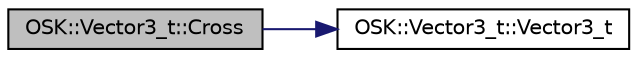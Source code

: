 digraph "OSK::Vector3_t::Cross"
{
 // LATEX_PDF_SIZE
  edge [fontname="Helvetica",fontsize="10",labelfontname="Helvetica",labelfontsize="10"];
  node [fontname="Helvetica",fontsize="10",shape=record];
  rankdir="LR";
  Node1 [label="OSK::Vector3_t::Cross",height=0.2,width=0.4,color="black", fillcolor="grey75", style="filled", fontcolor="black",tooltip="Obtiene el producto vectorial entre este vector y el vector 'vec'."];
  Node1 -> Node2 [color="midnightblue",fontsize="10",style="solid"];
  Node2 [label="OSK::Vector3_t::Vector3_t",height=0.2,width=0.4,color="black", fillcolor="white", style="filled",URL="$class_o_s_k_1_1_vector3__t.html#abfc61058c184a3320c0e6d1993b7a037",tooltip="Crea un vector 3D nulo { 0, 0, 0 }."];
}
